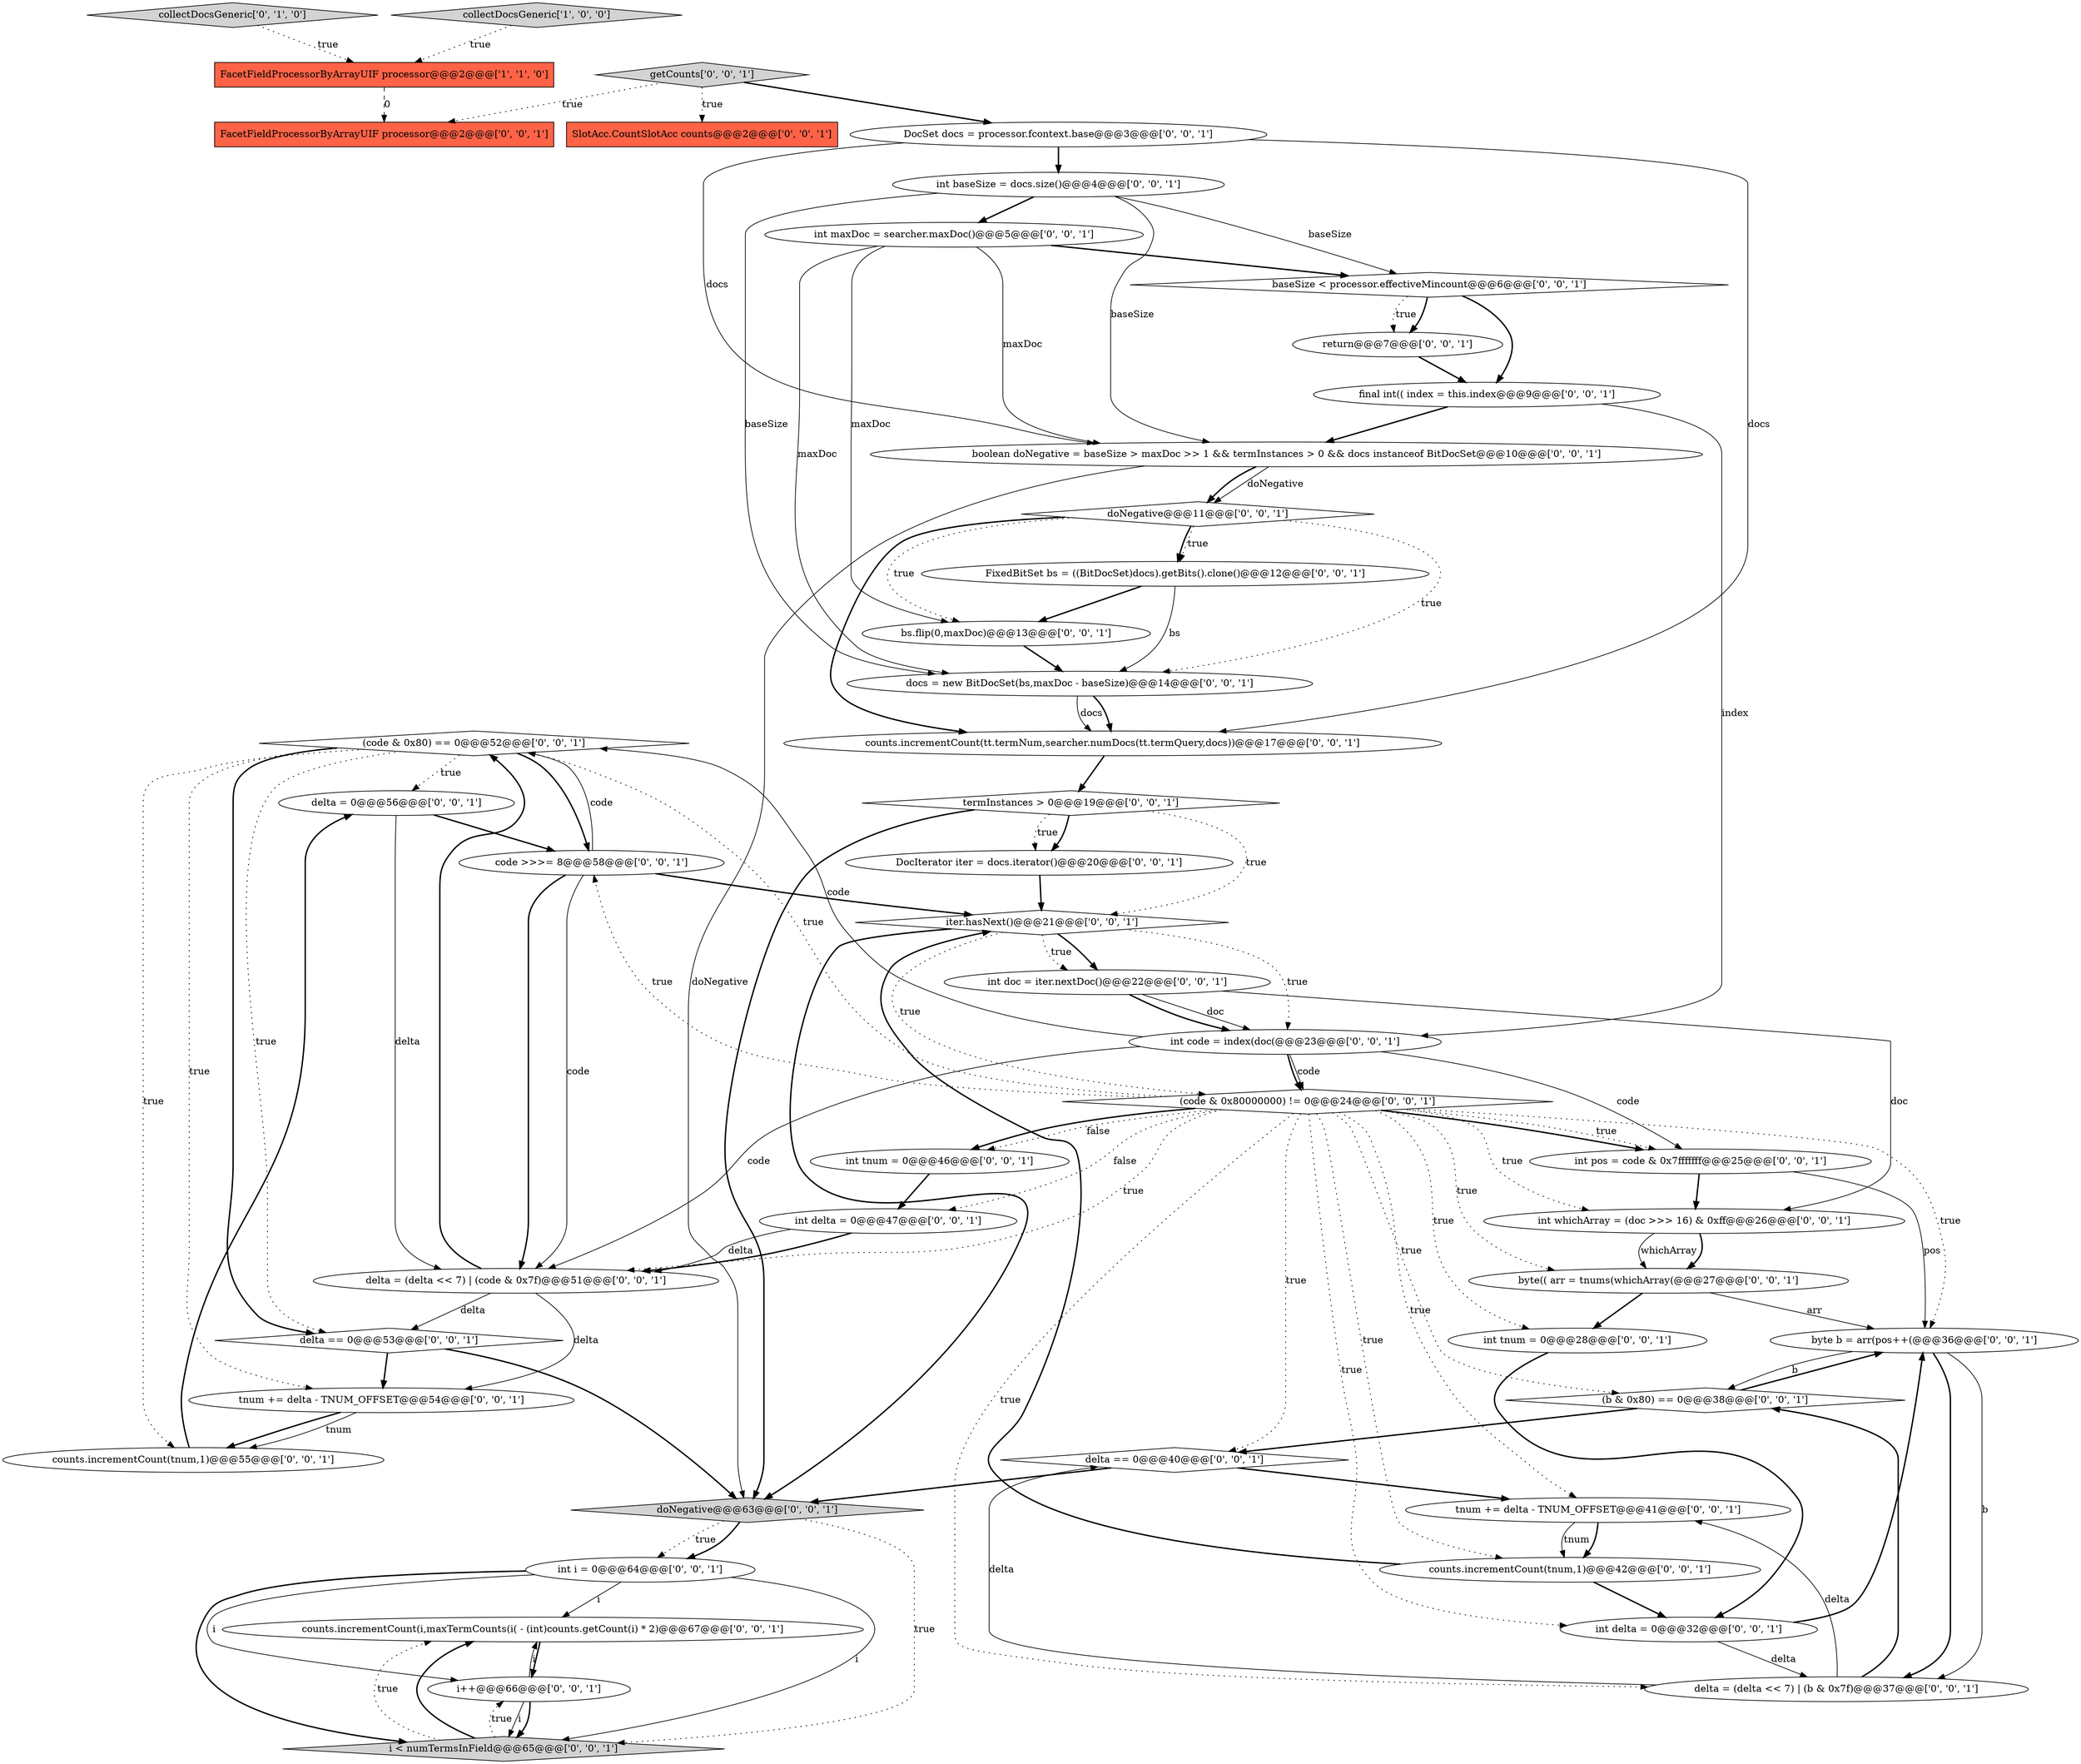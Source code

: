 digraph {
46 [style = filled, label = "(code & 0x80) == 0@@@52@@@['0', '0', '1']", fillcolor = white, shape = diamond image = "AAA0AAABBB3BBB"];
12 [style = filled, label = "DocIterator iter = docs.iterator()@@@20@@@['0', '0', '1']", fillcolor = white, shape = ellipse image = "AAA0AAABBB3BBB"];
4 [style = filled, label = "(code & 0x80000000) != 0@@@24@@@['0', '0', '1']", fillcolor = white, shape = diamond image = "AAA0AAABBB3BBB"];
20 [style = filled, label = "byte(( arr = tnums(whichArray(@@@27@@@['0', '0', '1']", fillcolor = white, shape = ellipse image = "AAA0AAABBB3BBB"];
10 [style = filled, label = "bs.flip(0,maxDoc)@@@13@@@['0', '0', '1']", fillcolor = white, shape = ellipse image = "AAA0AAABBB3BBB"];
48 [style = filled, label = "tnum += delta - TNUM_OFFSET@@@41@@@['0', '0', '1']", fillcolor = white, shape = ellipse image = "AAA0AAABBB3BBB"];
22 [style = filled, label = "int i = 0@@@64@@@['0', '0', '1']", fillcolor = white, shape = ellipse image = "AAA0AAABBB3BBB"];
14 [style = filled, label = "(b & 0x80) == 0@@@38@@@['0', '0', '1']", fillcolor = white, shape = diamond image = "AAA0AAABBB3BBB"];
35 [style = filled, label = "DocSet docs = processor.fcontext.base@@@3@@@['0', '0', '1']", fillcolor = white, shape = ellipse image = "AAA0AAABBB3BBB"];
7 [style = filled, label = "delta = (delta << 7) | (code & 0x7f)@@@51@@@['0', '0', '1']", fillcolor = white, shape = ellipse image = "AAA0AAABBB3BBB"];
1 [style = filled, label = "FacetFieldProcessorByArrayUIF processor@@@2@@@['1', '1', '0']", fillcolor = tomato, shape = box image = "AAA0AAABBB1BBB"];
34 [style = filled, label = "counts.incrementCount(tnum,1)@@@42@@@['0', '0', '1']", fillcolor = white, shape = ellipse image = "AAA0AAABBB3BBB"];
19 [style = filled, label = "counts.incrementCount(tt.termNum,searcher.numDocs(tt.termQuery,docs))@@@17@@@['0', '0', '1']", fillcolor = white, shape = ellipse image = "AAA0AAABBB3BBB"];
5 [style = filled, label = "int code = index(doc(@@@23@@@['0', '0', '1']", fillcolor = white, shape = ellipse image = "AAA0AAABBB3BBB"];
8 [style = filled, label = "getCounts['0', '0', '1']", fillcolor = lightgray, shape = diamond image = "AAA0AAABBB3BBB"];
32 [style = filled, label = "int delta = 0@@@47@@@['0', '0', '1']", fillcolor = white, shape = ellipse image = "AAA0AAABBB3BBB"];
2 [style = filled, label = "collectDocsGeneric['0', '1', '0']", fillcolor = lightgray, shape = diamond image = "AAA0AAABBB2BBB"];
21 [style = filled, label = "int tnum = 0@@@46@@@['0', '0', '1']", fillcolor = white, shape = ellipse image = "AAA0AAABBB3BBB"];
23 [style = filled, label = "byte b = arr(pos++(@@@36@@@['0', '0', '1']", fillcolor = white, shape = ellipse image = "AAA0AAABBB3BBB"];
37 [style = filled, label = "counts.incrementCount(i,maxTermCounts(i( - (int)counts.getCount(i) * 2)@@@67@@@['0', '0', '1']", fillcolor = white, shape = ellipse image = "AAA0AAABBB3BBB"];
43 [style = filled, label = "return@@@7@@@['0', '0', '1']", fillcolor = white, shape = ellipse image = "AAA0AAABBB3BBB"];
44 [style = filled, label = "delta = 0@@@56@@@['0', '0', '1']", fillcolor = white, shape = ellipse image = "AAA0AAABBB3BBB"];
47 [style = filled, label = "int whichArray = (doc >>> 16) & 0xff@@@26@@@['0', '0', '1']", fillcolor = white, shape = ellipse image = "AAA0AAABBB3BBB"];
27 [style = filled, label = "int doc = iter.nextDoc()@@@22@@@['0', '0', '1']", fillcolor = white, shape = ellipse image = "AAA0AAABBB3BBB"];
15 [style = filled, label = "delta == 0@@@40@@@['0', '0', '1']", fillcolor = white, shape = diamond image = "AAA0AAABBB3BBB"];
3 [style = filled, label = "int baseSize = docs.size()@@@4@@@['0', '0', '1']", fillcolor = white, shape = ellipse image = "AAA0AAABBB3BBB"];
17 [style = filled, label = "SlotAcc.CountSlotAcc counts@@@2@@@['0', '0', '1']", fillcolor = tomato, shape = box image = "AAA0AAABBB3BBB"];
25 [style = filled, label = "delta = (delta << 7) | (b & 0x7f)@@@37@@@['0', '0', '1']", fillcolor = white, shape = ellipse image = "AAA0AAABBB3BBB"];
41 [style = filled, label = "doNegative@@@63@@@['0', '0', '1']", fillcolor = lightgray, shape = diamond image = "AAA0AAABBB3BBB"];
38 [style = filled, label = "baseSize < processor.effectiveMincount@@@6@@@['0', '0', '1']", fillcolor = white, shape = diamond image = "AAA0AAABBB3BBB"];
13 [style = filled, label = "int tnum = 0@@@28@@@['0', '0', '1']", fillcolor = white, shape = ellipse image = "AAA0AAABBB3BBB"];
28 [style = filled, label = "i < numTermsInField@@@65@@@['0', '0', '1']", fillcolor = lightgray, shape = diamond image = "AAA0AAABBB3BBB"];
40 [style = filled, label = "termInstances > 0@@@19@@@['0', '0', '1']", fillcolor = white, shape = diamond image = "AAA0AAABBB3BBB"];
36 [style = filled, label = "counts.incrementCount(tnum,1)@@@55@@@['0', '0', '1']", fillcolor = white, shape = ellipse image = "AAA0AAABBB3BBB"];
31 [style = filled, label = "int maxDoc = searcher.maxDoc()@@@5@@@['0', '0', '1']", fillcolor = white, shape = ellipse image = "AAA0AAABBB3BBB"];
26 [style = filled, label = "int delta = 0@@@32@@@['0', '0', '1']", fillcolor = white, shape = ellipse image = "AAA0AAABBB3BBB"];
33 [style = filled, label = "int pos = code & 0x7fffffff@@@25@@@['0', '0', '1']", fillcolor = white, shape = ellipse image = "AAA0AAABBB3BBB"];
16 [style = filled, label = "tnum += delta - TNUM_OFFSET@@@54@@@['0', '0', '1']", fillcolor = white, shape = ellipse image = "AAA0AAABBB3BBB"];
18 [style = filled, label = "i++@@@66@@@['0', '0', '1']", fillcolor = white, shape = ellipse image = "AAA0AAABBB3BBB"];
39 [style = filled, label = "FacetFieldProcessorByArrayUIF processor@@@2@@@['0', '0', '1']", fillcolor = tomato, shape = box image = "AAA0AAABBB3BBB"];
29 [style = filled, label = "iter.hasNext()@@@21@@@['0', '0', '1']", fillcolor = white, shape = diamond image = "AAA0AAABBB3BBB"];
30 [style = filled, label = "delta == 0@@@53@@@['0', '0', '1']", fillcolor = white, shape = diamond image = "AAA0AAABBB3BBB"];
45 [style = filled, label = "FixedBitSet bs = ((BitDocSet)docs).getBits().clone()@@@12@@@['0', '0', '1']", fillcolor = white, shape = ellipse image = "AAA0AAABBB3BBB"];
9 [style = filled, label = "docs = new BitDocSet(bs,maxDoc - baseSize)@@@14@@@['0', '0', '1']", fillcolor = white, shape = ellipse image = "AAA0AAABBB3BBB"];
11 [style = filled, label = "final int(( index = this.index@@@9@@@['0', '0', '1']", fillcolor = white, shape = ellipse image = "AAA0AAABBB3BBB"];
24 [style = filled, label = "boolean doNegative = baseSize > maxDoc >> 1 && termInstances > 0 && docs instanceof BitDocSet@@@10@@@['0', '0', '1']", fillcolor = white, shape = ellipse image = "AAA0AAABBB3BBB"];
6 [style = filled, label = "doNegative@@@11@@@['0', '0', '1']", fillcolor = white, shape = diamond image = "AAA0AAABBB3BBB"];
0 [style = filled, label = "collectDocsGeneric['1', '0', '0']", fillcolor = lightgray, shape = diamond image = "AAA0AAABBB1BBB"];
42 [style = filled, label = "code >>>= 8@@@58@@@['0', '0', '1']", fillcolor = white, shape = ellipse image = "AAA0AAABBB3BBB"];
43->11 [style = bold, label=""];
44->42 [style = bold, label=""];
21->32 [style = bold, label=""];
8->35 [style = bold, label=""];
4->7 [style = dotted, label="true"];
31->9 [style = solid, label="maxDoc"];
4->26 [style = dotted, label="true"];
6->45 [style = dotted, label="true"];
6->19 [style = bold, label=""];
33->47 [style = bold, label=""];
27->5 [style = solid, label="doc"];
19->40 [style = bold, label=""];
3->24 [style = solid, label="baseSize"];
18->28 [style = bold, label=""];
30->41 [style = bold, label=""];
41->22 [style = dotted, label="true"];
22->37 [style = solid, label="i"];
42->46 [style = solid, label="code"];
6->10 [style = dotted, label="true"];
5->46 [style = solid, label="code"];
22->28 [style = bold, label=""];
28->37 [style = dotted, label="true"];
25->15 [style = solid, label="delta"];
41->28 [style = dotted, label="true"];
46->44 [style = dotted, label="true"];
6->45 [style = bold, label=""];
48->34 [style = bold, label=""];
26->23 [style = bold, label=""];
5->4 [style = solid, label="code"];
32->7 [style = bold, label=""];
47->20 [style = bold, label=""];
25->48 [style = solid, label="delta"];
34->29 [style = bold, label=""];
7->16 [style = solid, label="delta"];
4->21 [style = bold, label=""];
18->28 [style = solid, label="i"];
34->26 [style = bold, label=""];
29->4 [style = dotted, label="true"];
3->9 [style = solid, label="baseSize"];
27->47 [style = solid, label="doc"];
13->26 [style = bold, label=""];
35->3 [style = bold, label=""];
0->1 [style = dotted, label="true"];
48->34 [style = solid, label="tnum"];
45->9 [style = solid, label="bs"];
4->25 [style = dotted, label="true"];
40->29 [style = dotted, label="true"];
32->7 [style = solid, label="delta"];
37->18 [style = bold, label=""];
42->7 [style = bold, label=""];
25->14 [style = bold, label=""];
22->28 [style = solid, label="i"];
30->16 [style = bold, label=""];
7->46 [style = bold, label=""];
38->43 [style = bold, label=""];
4->48 [style = dotted, label="true"];
2->1 [style = dotted, label="true"];
8->39 [style = dotted, label="true"];
4->32 [style = dotted, label="false"];
16->36 [style = solid, label="tnum"];
15->41 [style = bold, label=""];
41->22 [style = bold, label=""];
5->7 [style = solid, label="code"];
9->19 [style = solid, label="docs"];
22->18 [style = solid, label="i"];
12->29 [style = bold, label=""];
4->46 [style = dotted, label="true"];
20->23 [style = solid, label="arr"];
18->37 [style = solid, label="i"];
14->23 [style = bold, label=""];
1->39 [style = dashed, label="0"];
4->13 [style = dotted, label="true"];
31->24 [style = solid, label="maxDoc"];
42->29 [style = bold, label=""];
46->16 [style = dotted, label="true"];
9->19 [style = bold, label=""];
31->10 [style = solid, label="maxDoc"];
29->27 [style = bold, label=""];
23->25 [style = bold, label=""];
42->7 [style = solid, label="code"];
29->5 [style = dotted, label="true"];
46->36 [style = dotted, label="true"];
24->6 [style = solid, label="doNegative"];
29->41 [style = bold, label=""];
11->24 [style = bold, label=""];
4->21 [style = dotted, label="false"];
5->4 [style = bold, label=""];
20->13 [style = bold, label=""];
15->48 [style = bold, label=""];
40->41 [style = bold, label=""];
44->7 [style = solid, label="delta"];
3->31 [style = bold, label=""];
29->27 [style = dotted, label="true"];
4->33 [style = bold, label=""];
46->30 [style = bold, label=""];
36->44 [style = bold, label=""];
4->14 [style = dotted, label="true"];
35->19 [style = solid, label="docs"];
33->23 [style = solid, label="pos"];
38->43 [style = dotted, label="true"];
6->9 [style = dotted, label="true"];
4->23 [style = dotted, label="true"];
7->30 [style = solid, label="delta"];
24->6 [style = bold, label=""];
14->15 [style = bold, label=""];
38->11 [style = bold, label=""];
8->17 [style = dotted, label="true"];
31->38 [style = bold, label=""];
4->20 [style = dotted, label="true"];
4->33 [style = dotted, label="true"];
40->12 [style = bold, label=""];
4->47 [style = dotted, label="true"];
10->9 [style = bold, label=""];
24->41 [style = solid, label="doNegative"];
47->20 [style = solid, label="whichArray"];
4->42 [style = dotted, label="true"];
16->36 [style = bold, label=""];
26->25 [style = solid, label="delta"];
46->30 [style = dotted, label="true"];
46->42 [style = bold, label=""];
35->24 [style = solid, label="docs"];
3->38 [style = solid, label="baseSize"];
4->34 [style = dotted, label="true"];
4->15 [style = dotted, label="true"];
23->14 [style = solid, label="b"];
28->37 [style = bold, label=""];
27->5 [style = bold, label=""];
5->33 [style = solid, label="code"];
23->25 [style = solid, label="b"];
28->18 [style = dotted, label="true"];
40->12 [style = dotted, label="true"];
11->5 [style = solid, label="index"];
45->10 [style = bold, label=""];
}
